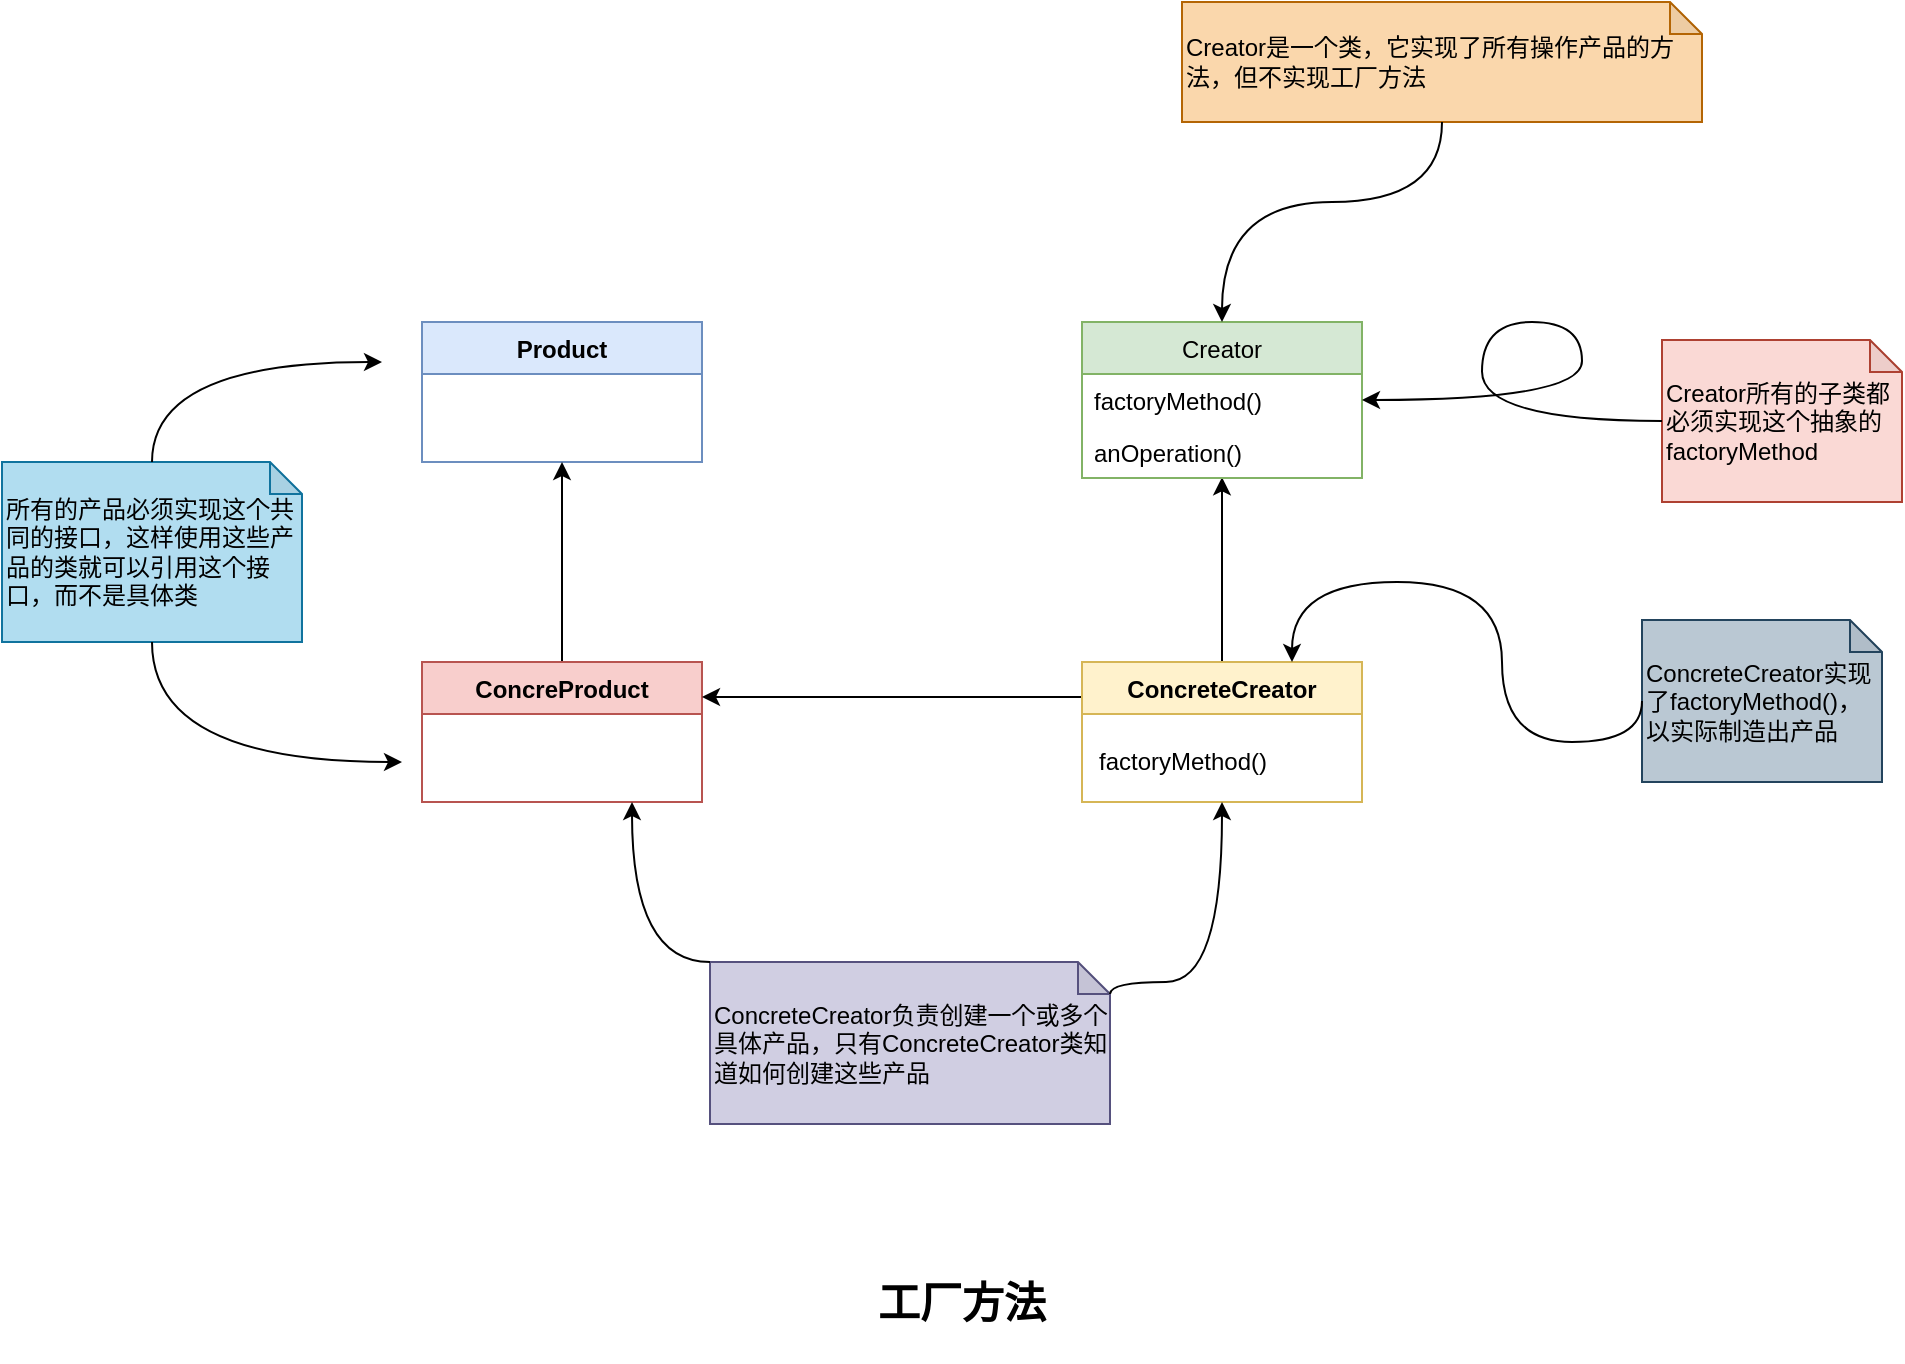 <mxfile version="15.4.0" type="device"><diagram id="98zCvwyJaA8_8qTEenPm" name="第 1 页"><mxGraphModel dx="1680" dy="935" grid="1" gridSize="10" guides="0" tooltips="1" connect="1" arrows="1" fold="1" page="0" pageScale="1" pageWidth="827" pageHeight="1169" math="0" shadow="0"><root><mxCell id="0"/><mxCell id="1" parent="0"/><mxCell id="XuoOLjQMcdVXI2t-K6dM-10" value="Product" style="swimlane;fontStyle=1;childLayout=stackLayout;horizontal=1;startSize=26;fillColor=#dae8fc;horizontalStack=0;resizeParent=1;resizeParentMax=0;resizeLast=0;collapsible=1;marginBottom=0;strokeColor=#6c8ebf;" parent="1" vertex="1"><mxGeometry x="170" y="370" width="140" height="70" as="geometry"/></mxCell><mxCell id="XuoOLjQMcdVXI2t-K6dM-24" style="edgeStyle=orthogonalEdgeStyle;rounded=0;orthogonalLoop=1;jettySize=auto;html=1;exitX=0.5;exitY=0;exitDx=0;exitDy=0;entryX=0.5;entryY=1;entryDx=0;entryDy=0;" parent="1" source="XuoOLjQMcdVXI2t-K6dM-14" target="XuoOLjQMcdVXI2t-K6dM-10" edge="1"><mxGeometry relative="1" as="geometry"/></mxCell><mxCell id="XuoOLjQMcdVXI2t-K6dM-14" value="ConcreProduct" style="swimlane;fontStyle=1;childLayout=stackLayout;horizontal=1;startSize=26;fillColor=#f8cecc;horizontalStack=0;resizeParent=1;resizeParentMax=0;resizeLast=0;collapsible=1;marginBottom=0;strokeColor=#b85450;" parent="1" vertex="1"><mxGeometry x="170" y="540" width="140" height="70" as="geometry"/></mxCell><mxCell id="XuoOLjQMcdVXI2t-K6dM-23" style="edgeStyle=orthogonalEdgeStyle;rounded=0;orthogonalLoop=1;jettySize=auto;html=1;exitX=0;exitY=0.25;exitDx=0;exitDy=0;entryX=1;entryY=0.25;entryDx=0;entryDy=0;" parent="1" source="XuoOLjQMcdVXI2t-K6dM-15" target="XuoOLjQMcdVXI2t-K6dM-14" edge="1"><mxGeometry relative="1" as="geometry"/></mxCell><mxCell id="XuoOLjQMcdVXI2t-K6dM-25" style="edgeStyle=orthogonalEdgeStyle;rounded=0;orthogonalLoop=1;jettySize=auto;html=1;exitX=0.5;exitY=0;exitDx=0;exitDy=0;entryX=0.5;entryY=0.986;entryDx=0;entryDy=0;entryPerimeter=0;" parent="1" source="XuoOLjQMcdVXI2t-K6dM-15" target="XuoOLjQMcdVXI2t-K6dM-22" edge="1"><mxGeometry relative="1" as="geometry"/></mxCell><mxCell id="XuoOLjQMcdVXI2t-K6dM-15" value="ConcreteCreator" style="swimlane;fontStyle=1;childLayout=stackLayout;horizontal=1;startSize=26;fillColor=#fff2cc;horizontalStack=0;resizeParent=1;resizeParentMax=0;resizeLast=0;collapsible=1;marginBottom=0;strokeColor=#d6b656;" parent="1" vertex="1"><mxGeometry x="500" y="540" width="140" height="70" as="geometry"/></mxCell><mxCell id="XuoOLjQMcdVXI2t-K6dM-16" value="factoryMethod()" style="text;html=1;align=center;verticalAlign=middle;resizable=0;points=[];autosize=1;strokeColor=none;fillColor=none;" parent="1" vertex="1"><mxGeometry x="500" y="580" width="100" height="20" as="geometry"/></mxCell><mxCell id="XuoOLjQMcdVXI2t-K6dM-19" value="Creator" style="swimlane;fontStyle=0;childLayout=stackLayout;horizontal=1;startSize=26;fillColor=#d5e8d4;horizontalStack=0;resizeParent=1;resizeParentMax=0;resizeLast=0;collapsible=1;marginBottom=0;strokeColor=#82b366;" parent="1" vertex="1"><mxGeometry x="500" y="370" width="140" height="78" as="geometry"/></mxCell><mxCell id="XuoOLjQMcdVXI2t-K6dM-20" value="factoryMethod()" style="text;strokeColor=none;fillColor=none;align=left;verticalAlign=top;spacingLeft=4;spacingRight=4;overflow=hidden;rotatable=0;points=[[0,0.5],[1,0.5]];portConstraint=eastwest;" parent="XuoOLjQMcdVXI2t-K6dM-19" vertex="1"><mxGeometry y="26" width="140" height="26" as="geometry"/></mxCell><mxCell id="XuoOLjQMcdVXI2t-K6dM-22" value="anOperation()" style="text;strokeColor=none;fillColor=none;align=left;verticalAlign=top;spacingLeft=4;spacingRight=4;overflow=hidden;rotatable=0;points=[[0,0.5],[1,0.5]];portConstraint=eastwest;" parent="XuoOLjQMcdVXI2t-K6dM-19" vertex="1"><mxGeometry y="52" width="140" height="26" as="geometry"/></mxCell><mxCell id="XuoOLjQMcdVXI2t-K6dM-26" value="Creator是一个类，它实现了所有操作产品的方法，但不实现工厂方法" style="shape=note;whiteSpace=wrap;html=1;backgroundOutline=1;darkOpacity=0.05;size=16;align=left;fillColor=#fad7ac;strokeColor=#b46504;" parent="1" vertex="1"><mxGeometry x="550" y="210" width="260" height="60" as="geometry"/></mxCell><mxCell id="XuoOLjQMcdVXI2t-K6dM-27" value="Creator所有的子类都必须实现这个抽象的factoryMethod" style="shape=note;whiteSpace=wrap;html=1;backgroundOutline=1;darkOpacity=0.05;size=16;align=left;fillColor=#fad9d5;strokeColor=#ae4132;" parent="1" vertex="1"><mxGeometry x="790" y="379" width="120" height="81" as="geometry"/></mxCell><mxCell id="XuoOLjQMcdVXI2t-K6dM-28" value="" style="curved=1;endArrow=classic;html=1;rounded=0;edgeStyle=orthogonalEdgeStyle;entryX=1;entryY=0.5;entryDx=0;entryDy=0;exitX=0;exitY=0.5;exitDx=0;exitDy=0;exitPerimeter=0;" parent="1" source="XuoOLjQMcdVXI2t-K6dM-27" target="XuoOLjQMcdVXI2t-K6dM-20" edge="1"><mxGeometry width="50" height="50" relative="1" as="geometry"><mxPoint x="700" y="370" as="sourcePoint"/><mxPoint x="750" y="320" as="targetPoint"/><Array as="points"><mxPoint x="700" y="370"/><mxPoint x="750" y="370"/><mxPoint x="750" y="409"/></Array></mxGeometry></mxCell><mxCell id="XuoOLjQMcdVXI2t-K6dM-29" value="" style="curved=1;endArrow=classic;html=1;rounded=0;edgeStyle=orthogonalEdgeStyle;exitX=0.5;exitY=1;exitDx=0;exitDy=0;exitPerimeter=0;entryX=0.5;entryY=0;entryDx=0;entryDy=0;" parent="1" source="XuoOLjQMcdVXI2t-K6dM-26" target="XuoOLjQMcdVXI2t-K6dM-19" edge="1"><mxGeometry width="50" height="50" relative="1" as="geometry"><mxPoint x="600" y="340" as="sourcePoint"/><mxPoint x="650" y="290" as="targetPoint"/><Array as="points"><mxPoint x="680" y="310"/><mxPoint x="570" y="310"/></Array></mxGeometry></mxCell><mxCell id="XuoOLjQMcdVXI2t-K6dM-30" value="ConcreteCreator实现了factoryMethod()，以实际制造出产品" style="shape=note;whiteSpace=wrap;html=1;backgroundOutline=1;darkOpacity=0.05;size=16;align=left;fillColor=#bac8d3;strokeColor=#23445d;" parent="1" vertex="1"><mxGeometry x="780" y="519" width="120" height="81" as="geometry"/></mxCell><mxCell id="XuoOLjQMcdVXI2t-K6dM-31" value="" style="curved=1;endArrow=classic;html=1;rounded=0;edgeStyle=orthogonalEdgeStyle;entryX=0.75;entryY=0;entryDx=0;entryDy=0;exitX=0;exitY=0.5;exitDx=0;exitDy=0;exitPerimeter=0;" parent="1" source="XuoOLjQMcdVXI2t-K6dM-30" target="XuoOLjQMcdVXI2t-K6dM-15" edge="1"><mxGeometry width="50" height="50" relative="1" as="geometry"><mxPoint x="710" y="580" as="sourcePoint"/><mxPoint x="760" y="530" as="targetPoint"/><Array as="points"><mxPoint x="780" y="580"/><mxPoint x="710" y="580"/><mxPoint x="710" y="500"/><mxPoint x="605" y="500"/></Array></mxGeometry></mxCell><mxCell id="XuoOLjQMcdVXI2t-K6dM-32" value="ConcreteCreator负责创建一个或多个具体产品，只有ConcreteCreator类知道如何创建这些产品" style="shape=note;whiteSpace=wrap;html=1;backgroundOutline=1;darkOpacity=0.05;size=16;align=left;fillColor=#d0cee2;strokeColor=#56517e;" parent="1" vertex="1"><mxGeometry x="314" y="690" width="200" height="81" as="geometry"/></mxCell><mxCell id="7yI-mryI4_0cI8-75bqW-1" value="" style="curved=1;endArrow=classic;html=1;rounded=0;edgeStyle=orthogonalEdgeStyle;exitX=0;exitY=0;exitDx=0;exitDy=0;exitPerimeter=0;entryX=0.75;entryY=1;entryDx=0;entryDy=0;" parent="1" source="XuoOLjQMcdVXI2t-K6dM-32" target="XuoOLjQMcdVXI2t-K6dM-14" edge="1"><mxGeometry width="50" height="50" relative="1" as="geometry"><mxPoint x="240" y="690" as="sourcePoint"/><mxPoint x="290" y="640" as="targetPoint"/><Array as="points"><mxPoint x="275" y="690"/></Array></mxGeometry></mxCell><mxCell id="7yI-mryI4_0cI8-75bqW-2" value="" style="curved=1;endArrow=classic;html=1;rounded=0;edgeStyle=orthogonalEdgeStyle;exitX=0;exitY=0;exitDx=200;exitDy=16;exitPerimeter=0;entryX=0.5;entryY=1;entryDx=0;entryDy=0;" parent="1" source="XuoOLjQMcdVXI2t-K6dM-32" target="XuoOLjQMcdVXI2t-K6dM-15" edge="1"><mxGeometry width="50" height="50" relative="1" as="geometry"><mxPoint x="600" y="700" as="sourcePoint"/><mxPoint x="561" y="620" as="targetPoint"/><Array as="points"><mxPoint x="514" y="700"/><mxPoint x="570" y="700"/></Array></mxGeometry></mxCell><mxCell id="7yI-mryI4_0cI8-75bqW-3" value="所有的产品必须实现这个共同的接口，这样使用这些产品的类就可以引用这个接口，而不是具体类" style="shape=note;whiteSpace=wrap;html=1;backgroundOutline=1;darkOpacity=0.05;size=16;align=left;fillColor=#b1ddf0;strokeColor=#10739e;" parent="1" vertex="1"><mxGeometry x="-40" y="440" width="150" height="90" as="geometry"/></mxCell><mxCell id="7yI-mryI4_0cI8-75bqW-4" value="" style="curved=1;endArrow=classic;html=1;rounded=0;edgeStyle=orthogonalEdgeStyle;exitX=0.5;exitY=0;exitDx=0;exitDy=0;exitPerimeter=0;" parent="1" source="7yI-mryI4_0cI8-75bqW-3" edge="1"><mxGeometry width="50" height="50" relative="1" as="geometry"><mxPoint x="100" y="440" as="sourcePoint"/><mxPoint x="150" y="390" as="targetPoint"/><Array as="points"><mxPoint x="35" y="390"/></Array></mxGeometry></mxCell><mxCell id="7yI-mryI4_0cI8-75bqW-5" value="" style="curved=1;endArrow=classic;html=1;rounded=0;edgeStyle=orthogonalEdgeStyle;exitX=0.5;exitY=1;exitDx=0;exitDy=0;exitPerimeter=0;" parent="1" source="7yI-mryI4_0cI8-75bqW-3" edge="1"><mxGeometry width="50" height="50" relative="1" as="geometry"><mxPoint x="80" y="630" as="sourcePoint"/><mxPoint x="160" y="590" as="targetPoint"/><Array as="points"><mxPoint x="35" y="590"/></Array></mxGeometry></mxCell><mxCell id="G1w4VRBDERfsBLeweMCM-1" value="工厂方法" style="text;html=1;strokeColor=none;fillColor=none;align=center;verticalAlign=middle;whiteSpace=wrap;rounded=0;fontSize=21;fontStyle=1" vertex="1" parent="1"><mxGeometry x="360" y="830" width="160" height="60" as="geometry"/></mxCell></root></mxGraphModel></diagram></mxfile>